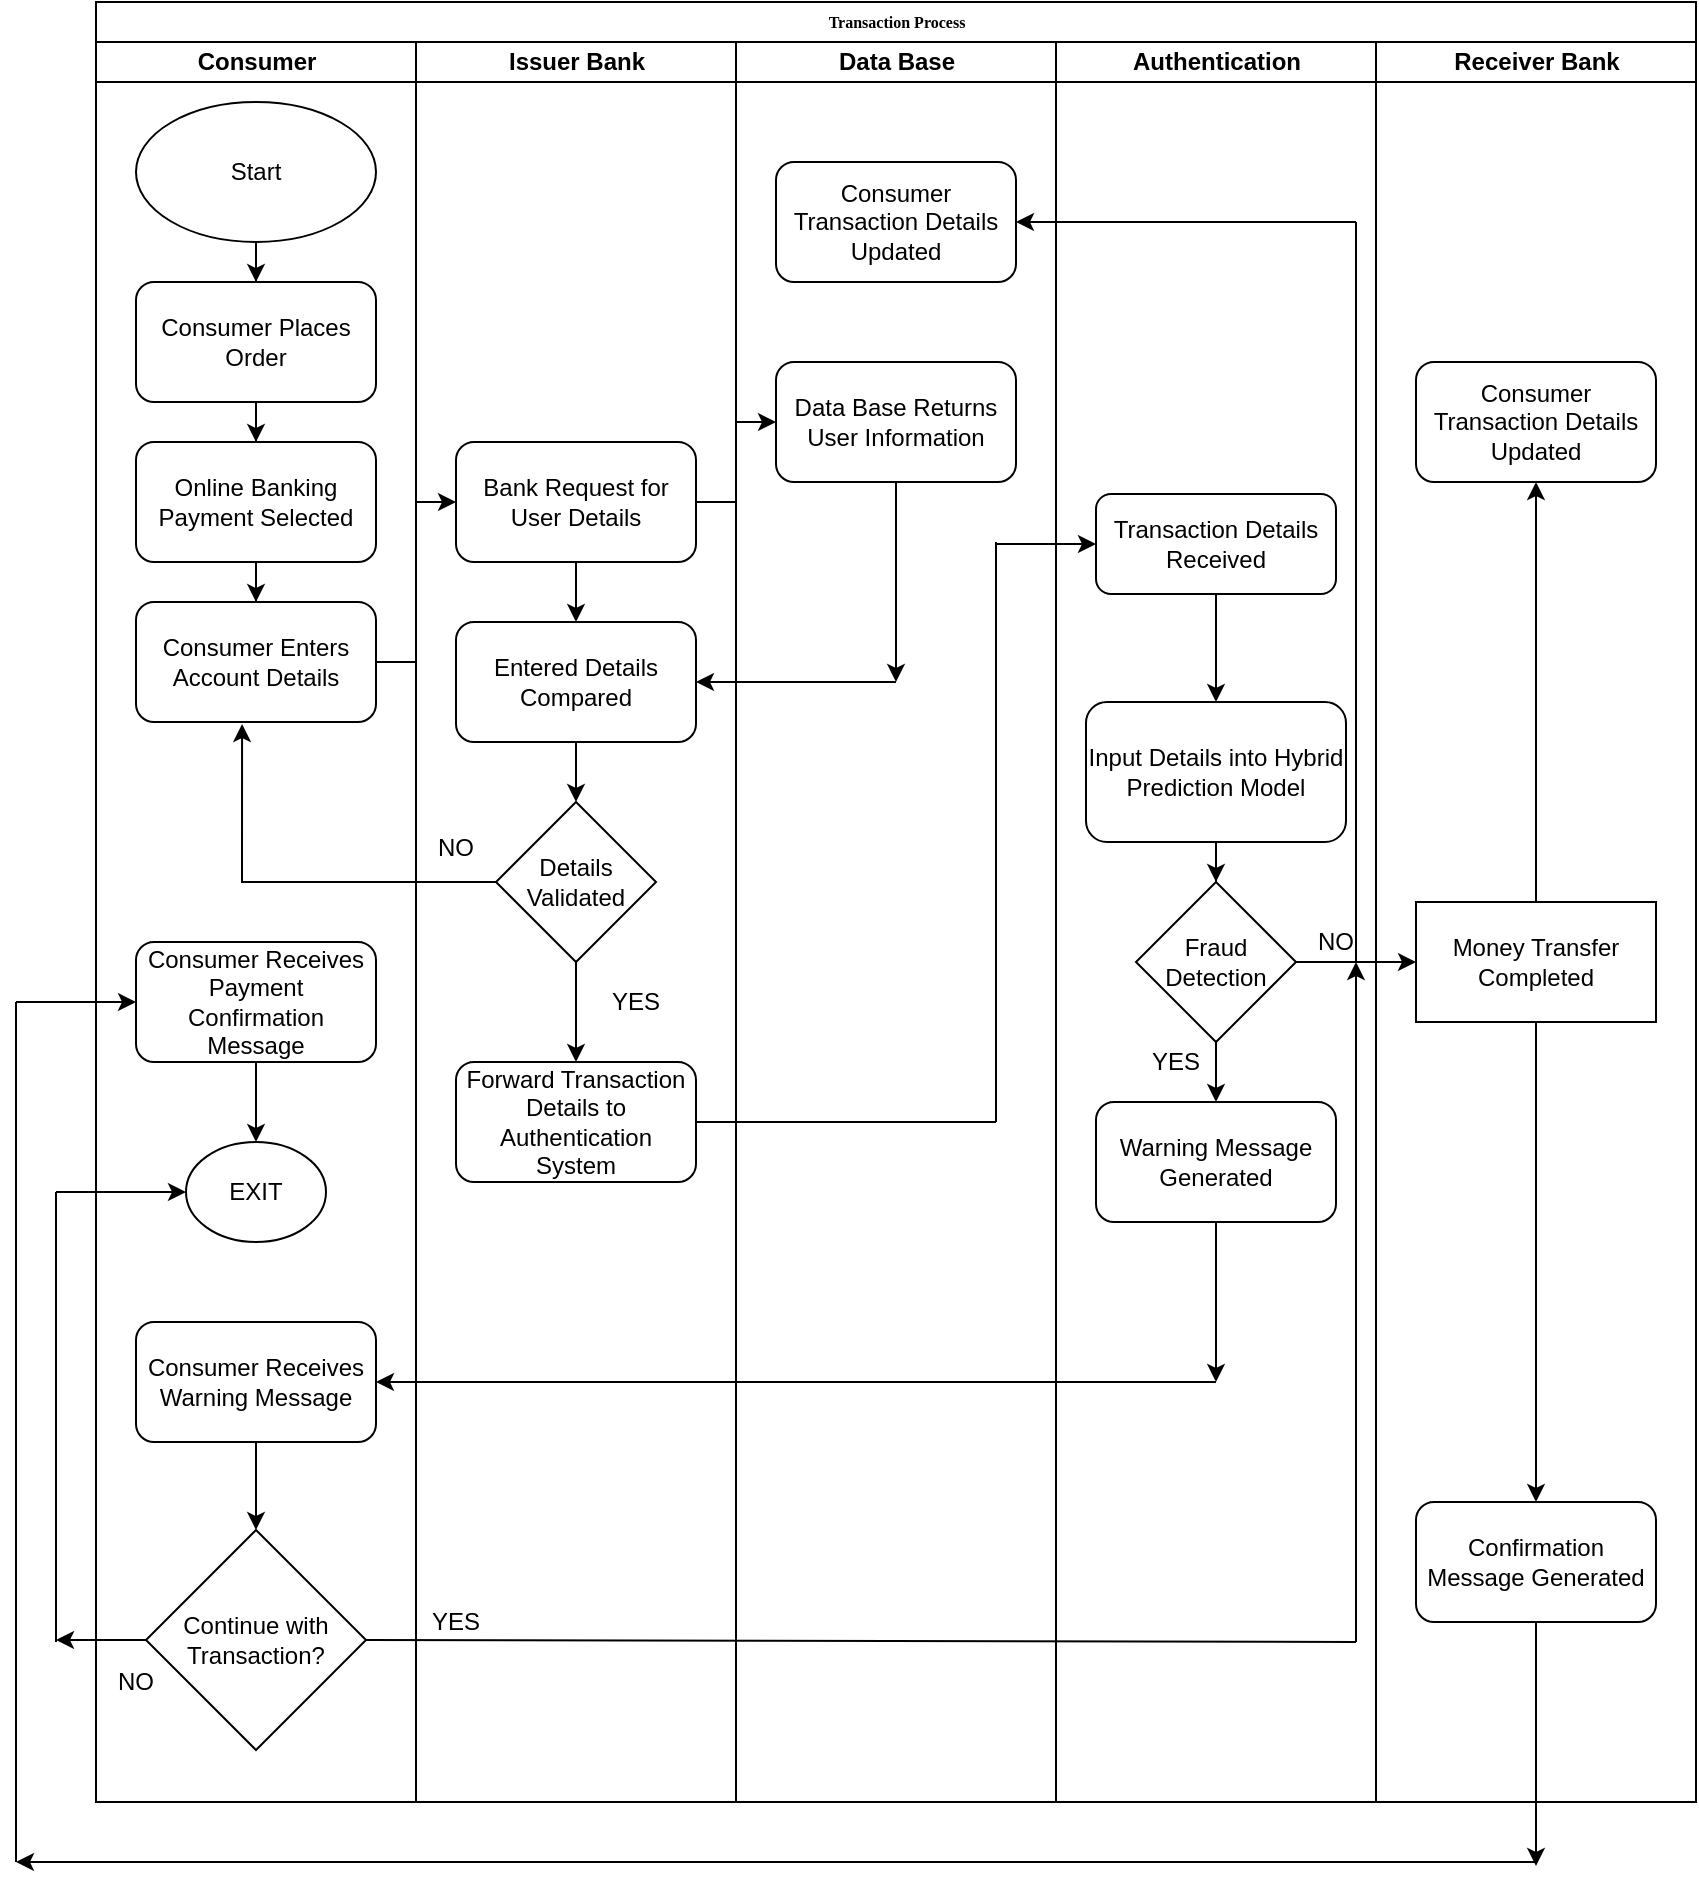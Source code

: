 <mxfile version="14.7.7" type="github">
  <diagram name="Page-1" id="74e2e168-ea6b-b213-b513-2b3c1d86103e">
    <mxGraphModel dx="946" dy="646" grid="1" gridSize="10" guides="1" tooltips="1" connect="1" arrows="1" fold="1" page="1" pageScale="1" pageWidth="1100" pageHeight="850" background="none" math="0" shadow="0">
      <root>
        <mxCell id="0" />
        <mxCell id="1" parent="0" />
        <mxCell id="77e6c97f196da883-1" value="Transaction Process" style="swimlane;html=1;childLayout=stackLayout;startSize=20;rounded=0;shadow=0;labelBackgroundColor=none;strokeWidth=1;fontFamily=Verdana;fontSize=8;align=center;" parent="1" vertex="1">
          <mxGeometry x="90" y="40" width="800" height="900" as="geometry" />
        </mxCell>
        <mxCell id="77e6c97f196da883-2" value="Consumer" style="swimlane;html=1;startSize=20;" parent="77e6c97f196da883-1" vertex="1">
          <mxGeometry y="20" width="160" height="880" as="geometry" />
        </mxCell>
        <mxCell id="EWIWM0Ra-Az1Sp3jiGY9-10" style="edgeStyle=orthogonalEdgeStyle;rounded=0;orthogonalLoop=1;jettySize=auto;html=1;entryX=0.5;entryY=0;entryDx=0;entryDy=0;" edge="1" parent="77e6c97f196da883-2" source="EWIWM0Ra-Az1Sp3jiGY9-1" target="EWIWM0Ra-Az1Sp3jiGY9-4">
          <mxGeometry relative="1" as="geometry" />
        </mxCell>
        <mxCell id="EWIWM0Ra-Az1Sp3jiGY9-1" value="Consumer Places Order" style="rounded=1;whiteSpace=wrap;html=1;" vertex="1" parent="77e6c97f196da883-2">
          <mxGeometry x="20" y="120" width="120" height="60" as="geometry" />
        </mxCell>
        <mxCell id="EWIWM0Ra-Az1Sp3jiGY9-3" style="edgeStyle=orthogonalEdgeStyle;rounded=0;orthogonalLoop=1;jettySize=auto;html=1;entryX=0.5;entryY=0;entryDx=0;entryDy=0;" edge="1" parent="77e6c97f196da883-2" source="EWIWM0Ra-Az1Sp3jiGY9-2" target="EWIWM0Ra-Az1Sp3jiGY9-1">
          <mxGeometry relative="1" as="geometry" />
        </mxCell>
        <mxCell id="EWIWM0Ra-Az1Sp3jiGY9-2" value="Start" style="ellipse;whiteSpace=wrap;html=1;" vertex="1" parent="77e6c97f196da883-2">
          <mxGeometry x="20" y="30" width="120" height="70" as="geometry" />
        </mxCell>
        <mxCell id="EWIWM0Ra-Az1Sp3jiGY9-11" style="edgeStyle=orthogonalEdgeStyle;rounded=0;orthogonalLoop=1;jettySize=auto;html=1;entryX=0.5;entryY=0;entryDx=0;entryDy=0;" edge="1" parent="77e6c97f196da883-2" source="EWIWM0Ra-Az1Sp3jiGY9-4" target="EWIWM0Ra-Az1Sp3jiGY9-9">
          <mxGeometry relative="1" as="geometry" />
        </mxCell>
        <mxCell id="EWIWM0Ra-Az1Sp3jiGY9-4" value="Online Banking Payment Selected" style="rounded=1;whiteSpace=wrap;html=1;" vertex="1" parent="77e6c97f196da883-2">
          <mxGeometry x="20" y="200" width="120" height="60" as="geometry" />
        </mxCell>
        <mxCell id="EWIWM0Ra-Az1Sp3jiGY9-59" style="edgeStyle=orthogonalEdgeStyle;rounded=0;orthogonalLoop=1;jettySize=auto;html=1;entryX=0.5;entryY=0;entryDx=0;entryDy=0;" edge="1" parent="77e6c97f196da883-2" source="EWIWM0Ra-Az1Sp3jiGY9-6" target="EWIWM0Ra-Az1Sp3jiGY9-58">
          <mxGeometry relative="1" as="geometry" />
        </mxCell>
        <mxCell id="EWIWM0Ra-Az1Sp3jiGY9-6" value="Consumer Receives Payment Confirmation Message" style="rounded=1;whiteSpace=wrap;html=1;" vertex="1" parent="77e6c97f196da883-2">
          <mxGeometry x="20" y="450" width="120" height="60" as="geometry" />
        </mxCell>
        <mxCell id="EWIWM0Ra-Az1Sp3jiGY9-57" style="edgeStyle=orthogonalEdgeStyle;rounded=0;orthogonalLoop=1;jettySize=auto;html=1;entryX=0.5;entryY=0;entryDx=0;entryDy=0;" edge="1" parent="77e6c97f196da883-2" source="EWIWM0Ra-Az1Sp3jiGY9-7" target="EWIWM0Ra-Az1Sp3jiGY9-44">
          <mxGeometry relative="1" as="geometry" />
        </mxCell>
        <mxCell id="EWIWM0Ra-Az1Sp3jiGY9-7" value="Consumer Receives Warning Message" style="rounded=1;whiteSpace=wrap;html=1;" vertex="1" parent="77e6c97f196da883-2">
          <mxGeometry x="20" y="640" width="120" height="60" as="geometry" />
        </mxCell>
        <mxCell id="EWIWM0Ra-Az1Sp3jiGY9-9" value="Consumer Enters Account Details" style="rounded=1;whiteSpace=wrap;html=1;" vertex="1" parent="77e6c97f196da883-2">
          <mxGeometry x="20" y="280" width="120" height="60" as="geometry" />
        </mxCell>
        <mxCell id="EWIWM0Ra-Az1Sp3jiGY9-44" value="Continue with Transaction?" style="rhombus;whiteSpace=wrap;html=1;" vertex="1" parent="77e6c97f196da883-2">
          <mxGeometry x="25" y="744" width="110" height="110" as="geometry" />
        </mxCell>
        <mxCell id="EWIWM0Ra-Az1Sp3jiGY9-58" value="EXIT" style="ellipse;whiteSpace=wrap;html=1;" vertex="1" parent="77e6c97f196da883-2">
          <mxGeometry x="45" y="550" width="70" height="50" as="geometry" />
        </mxCell>
        <mxCell id="EWIWM0Ra-Az1Sp3jiGY9-63" value="NO" style="text;html=1;strokeColor=none;fillColor=none;align=center;verticalAlign=middle;whiteSpace=wrap;rounded=0;" vertex="1" parent="77e6c97f196da883-2">
          <mxGeometry y="810" width="40" height="20" as="geometry" />
        </mxCell>
        <mxCell id="77e6c97f196da883-3" value="Issuer Bank" style="swimlane;html=1;startSize=20;" parent="77e6c97f196da883-1" vertex="1">
          <mxGeometry x="160" y="20" width="160" height="880" as="geometry" />
        </mxCell>
        <mxCell id="EWIWM0Ra-Az1Sp3jiGY9-30" style="edgeStyle=orthogonalEdgeStyle;rounded=0;orthogonalLoop=1;jettySize=auto;html=1;entryX=0.5;entryY=0;entryDx=0;entryDy=0;" edge="1" parent="77e6c97f196da883-3" source="EWIWM0Ra-Az1Sp3jiGY9-12" target="EWIWM0Ra-Az1Sp3jiGY9-29">
          <mxGeometry relative="1" as="geometry" />
        </mxCell>
        <mxCell id="EWIWM0Ra-Az1Sp3jiGY9-12" value="Bank Request for User Details" style="rounded=1;whiteSpace=wrap;html=1;" vertex="1" parent="77e6c97f196da883-3">
          <mxGeometry x="20" y="200" width="120" height="60" as="geometry" />
        </mxCell>
        <mxCell id="EWIWM0Ra-Az1Sp3jiGY9-21" style="edgeStyle=orthogonalEdgeStyle;rounded=0;orthogonalLoop=1;jettySize=auto;html=1;entryX=0.5;entryY=0;entryDx=0;entryDy=0;" edge="1" parent="77e6c97f196da883-3" source="EWIWM0Ra-Az1Sp3jiGY9-13" target="EWIWM0Ra-Az1Sp3jiGY9-20">
          <mxGeometry relative="1" as="geometry" />
        </mxCell>
        <mxCell id="EWIWM0Ra-Az1Sp3jiGY9-13" value="Details Validated" style="rhombus;whiteSpace=wrap;html=1;" vertex="1" parent="77e6c97f196da883-3">
          <mxGeometry x="40" y="380" width="80" height="80" as="geometry" />
        </mxCell>
        <mxCell id="EWIWM0Ra-Az1Sp3jiGY9-18" value="NO" style="text;html=1;strokeColor=none;fillColor=none;align=center;verticalAlign=middle;whiteSpace=wrap;rounded=0;" vertex="1" parent="77e6c97f196da883-3">
          <mxGeometry y="393" width="40" height="20" as="geometry" />
        </mxCell>
        <mxCell id="EWIWM0Ra-Az1Sp3jiGY9-19" value="YES" style="text;html=1;strokeColor=none;fillColor=none;align=center;verticalAlign=middle;whiteSpace=wrap;rounded=0;" vertex="1" parent="77e6c97f196da883-3">
          <mxGeometry x="90" y="470" width="40" height="20" as="geometry" />
        </mxCell>
        <mxCell id="EWIWM0Ra-Az1Sp3jiGY9-20" value="Forward Transaction Details to Authentication System" style="rounded=1;whiteSpace=wrap;html=1;" vertex="1" parent="77e6c97f196da883-3">
          <mxGeometry x="20" y="510" width="120" height="60" as="geometry" />
        </mxCell>
        <mxCell id="EWIWM0Ra-Az1Sp3jiGY9-31" style="edgeStyle=orthogonalEdgeStyle;rounded=0;orthogonalLoop=1;jettySize=auto;html=1;entryX=0.5;entryY=0;entryDx=0;entryDy=0;" edge="1" parent="77e6c97f196da883-3" source="EWIWM0Ra-Az1Sp3jiGY9-29" target="EWIWM0Ra-Az1Sp3jiGY9-13">
          <mxGeometry relative="1" as="geometry" />
        </mxCell>
        <mxCell id="EWIWM0Ra-Az1Sp3jiGY9-29" value="Entered Details Compared" style="rounded=1;whiteSpace=wrap;html=1;" vertex="1" parent="77e6c97f196da883-3">
          <mxGeometry x="20" y="290" width="120" height="60" as="geometry" />
        </mxCell>
        <mxCell id="77e6c97f196da883-4" value="Data Base" style="swimlane;html=1;startSize=20;" parent="77e6c97f196da883-1" vertex="1">
          <mxGeometry x="320" y="20" width="160" height="880" as="geometry" />
        </mxCell>
        <mxCell id="EWIWM0Ra-Az1Sp3jiGY9-24" value="Data Base Returns User Information" style="rounded=1;whiteSpace=wrap;html=1;" vertex="1" parent="77e6c97f196da883-4">
          <mxGeometry x="20" y="160" width="120" height="60" as="geometry" />
        </mxCell>
        <mxCell id="EWIWM0Ra-Az1Sp3jiGY9-77" value="Consumer Transaction Details Updated" style="rounded=1;whiteSpace=wrap;html=1;" vertex="1" parent="77e6c97f196da883-4">
          <mxGeometry x="20" y="60" width="120" height="60" as="geometry" />
        </mxCell>
        <mxCell id="77e6c97f196da883-5" value="Authentication" style="swimlane;html=1;startSize=20;" parent="77e6c97f196da883-1" vertex="1">
          <mxGeometry x="480" y="20" width="160" height="880" as="geometry" />
        </mxCell>
        <mxCell id="EWIWM0Ra-Az1Sp3jiGY9-36" style="edgeStyle=orthogonalEdgeStyle;rounded=0;orthogonalLoop=1;jettySize=auto;html=1;entryX=0.5;entryY=0;entryDx=0;entryDy=0;" edge="1" parent="77e6c97f196da883-5" source="EWIWM0Ra-Az1Sp3jiGY9-25" target="EWIWM0Ra-Az1Sp3jiGY9-26">
          <mxGeometry relative="1" as="geometry" />
        </mxCell>
        <mxCell id="EWIWM0Ra-Az1Sp3jiGY9-25" value="Transaction Details Received" style="rounded=1;whiteSpace=wrap;html=1;" vertex="1" parent="77e6c97f196da883-5">
          <mxGeometry x="20" y="226" width="120" height="50" as="geometry" />
        </mxCell>
        <mxCell id="EWIWM0Ra-Az1Sp3jiGY9-42" style="edgeStyle=orthogonalEdgeStyle;rounded=0;orthogonalLoop=1;jettySize=auto;html=1;entryX=0.5;entryY=0;entryDx=0;entryDy=0;" edge="1" parent="77e6c97f196da883-5" source="EWIWM0Ra-Az1Sp3jiGY9-26" target="EWIWM0Ra-Az1Sp3jiGY9-37">
          <mxGeometry relative="1" as="geometry" />
        </mxCell>
        <mxCell id="EWIWM0Ra-Az1Sp3jiGY9-26" value="Input Details into Hybrid Prediction Model" style="rounded=1;whiteSpace=wrap;html=1;" vertex="1" parent="77e6c97f196da883-5">
          <mxGeometry x="15" y="330" width="130" height="70" as="geometry" />
        </mxCell>
        <mxCell id="EWIWM0Ra-Az1Sp3jiGY9-50" style="edgeStyle=orthogonalEdgeStyle;rounded=0;orthogonalLoop=1;jettySize=auto;html=1;entryX=0.5;entryY=0;entryDx=0;entryDy=0;" edge="1" parent="77e6c97f196da883-5" source="EWIWM0Ra-Az1Sp3jiGY9-37" target="EWIWM0Ra-Az1Sp3jiGY9-43">
          <mxGeometry relative="1" as="geometry" />
        </mxCell>
        <mxCell id="EWIWM0Ra-Az1Sp3jiGY9-37" value="Fraud Detection" style="rhombus;whiteSpace=wrap;html=1;" vertex="1" parent="77e6c97f196da883-5">
          <mxGeometry x="40" y="420" width="80" height="80" as="geometry" />
        </mxCell>
        <mxCell id="EWIWM0Ra-Az1Sp3jiGY9-41" value="NO" style="text;html=1;strokeColor=none;fillColor=none;align=center;verticalAlign=middle;whiteSpace=wrap;rounded=0;" vertex="1" parent="77e6c97f196da883-5">
          <mxGeometry x="120" y="440" width="40" height="20" as="geometry" />
        </mxCell>
        <mxCell id="EWIWM0Ra-Az1Sp3jiGY9-43" value="Warning Message Generated" style="rounded=1;whiteSpace=wrap;html=1;" vertex="1" parent="77e6c97f196da883-5">
          <mxGeometry x="20" y="530" width="120" height="60" as="geometry" />
        </mxCell>
        <mxCell id="EWIWM0Ra-Az1Sp3jiGY9-51" value="YES" style="text;html=1;strokeColor=none;fillColor=none;align=center;verticalAlign=middle;whiteSpace=wrap;rounded=0;" vertex="1" parent="77e6c97f196da883-5">
          <mxGeometry x="40" y="500" width="40" height="20" as="geometry" />
        </mxCell>
        <mxCell id="77e6c97f196da883-6" value="Receiver Bank" style="swimlane;html=1;startSize=20;" parent="77e6c97f196da883-1" vertex="1">
          <mxGeometry x="640" y="20" width="160" height="880" as="geometry" />
        </mxCell>
        <mxCell id="EWIWM0Ra-Az1Sp3jiGY9-68" style="edgeStyle=orthogonalEdgeStyle;rounded=0;orthogonalLoop=1;jettySize=auto;html=1;" edge="1" parent="77e6c97f196da883-6" source="EWIWM0Ra-Az1Sp3jiGY9-38" target="EWIWM0Ra-Az1Sp3jiGY9-39">
          <mxGeometry relative="1" as="geometry" />
        </mxCell>
        <mxCell id="EWIWM0Ra-Az1Sp3jiGY9-38" value="Money Transfer Completed" style="rounded=0;whiteSpace=wrap;html=1;" vertex="1" parent="77e6c97f196da883-6">
          <mxGeometry x="20" y="430" width="120" height="60" as="geometry" />
        </mxCell>
        <mxCell id="EWIWM0Ra-Az1Sp3jiGY9-39" value="Confirmation Message Generated" style="rounded=1;whiteSpace=wrap;html=1;" vertex="1" parent="77e6c97f196da883-6">
          <mxGeometry x="20" y="730" width="120" height="60" as="geometry" />
        </mxCell>
        <mxCell id="EWIWM0Ra-Az1Sp3jiGY9-72" value="Consumer Transaction Details Updated" style="rounded=1;whiteSpace=wrap;html=1;" vertex="1" parent="77e6c97f196da883-6">
          <mxGeometry x="20" y="160" width="120" height="60" as="geometry" />
        </mxCell>
        <mxCell id="EWIWM0Ra-Az1Sp3jiGY9-76" style="edgeStyle=orthogonalEdgeStyle;rounded=0;orthogonalLoop=1;jettySize=auto;html=1;entryX=0.5;entryY=1;entryDx=0;entryDy=0;" edge="1" parent="77e6c97f196da883-6" source="EWIWM0Ra-Az1Sp3jiGY9-38" target="EWIWM0Ra-Az1Sp3jiGY9-72">
          <mxGeometry relative="1" as="geometry">
            <mxPoint x="80" y="230" as="targetPoint" />
          </mxGeometry>
        </mxCell>
        <mxCell id="EWIWM0Ra-Az1Sp3jiGY9-15" style="edgeStyle=orthogonalEdgeStyle;rounded=0;orthogonalLoop=1;jettySize=auto;html=1;entryX=0.442;entryY=1.017;entryDx=0;entryDy=0;entryPerimeter=0;" edge="1" parent="77e6c97f196da883-1" source="EWIWM0Ra-Az1Sp3jiGY9-13" target="EWIWM0Ra-Az1Sp3jiGY9-9">
          <mxGeometry relative="1" as="geometry" />
        </mxCell>
        <mxCell id="EWIWM0Ra-Az1Sp3jiGY9-17" style="edgeStyle=orthogonalEdgeStyle;rounded=0;orthogonalLoop=1;jettySize=auto;html=1;entryX=0;entryY=0.5;entryDx=0;entryDy=0;" edge="1" parent="77e6c97f196da883-1" source="EWIWM0Ra-Az1Sp3jiGY9-9" target="EWIWM0Ra-Az1Sp3jiGY9-12">
          <mxGeometry relative="1" as="geometry" />
        </mxCell>
        <mxCell id="EWIWM0Ra-Az1Sp3jiGY9-27" style="edgeStyle=orthogonalEdgeStyle;rounded=0;orthogonalLoop=1;jettySize=auto;html=1;entryX=0;entryY=0.5;entryDx=0;entryDy=0;" edge="1" parent="77e6c97f196da883-1" source="EWIWM0Ra-Az1Sp3jiGY9-12" target="EWIWM0Ra-Az1Sp3jiGY9-24">
          <mxGeometry relative="1" as="geometry" />
        </mxCell>
        <mxCell id="EWIWM0Ra-Az1Sp3jiGY9-40" style="edgeStyle=orthogonalEdgeStyle;rounded=0;orthogonalLoop=1;jettySize=auto;html=1;entryX=0;entryY=0.5;entryDx=0;entryDy=0;" edge="1" parent="77e6c97f196da883-1" source="EWIWM0Ra-Az1Sp3jiGY9-37" target="EWIWM0Ra-Az1Sp3jiGY9-38">
          <mxGeometry relative="1" as="geometry" />
        </mxCell>
        <mxCell id="EWIWM0Ra-Az1Sp3jiGY9-28" style="edgeStyle=orthogonalEdgeStyle;rounded=0;orthogonalLoop=1;jettySize=auto;html=1;" edge="1" parent="1" source="EWIWM0Ra-Az1Sp3jiGY9-24">
          <mxGeometry relative="1" as="geometry">
            <mxPoint x="490" y="380" as="targetPoint" />
          </mxGeometry>
        </mxCell>
        <mxCell id="EWIWM0Ra-Az1Sp3jiGY9-32" value="" style="endArrow=classic;html=1;entryX=1;entryY=0.5;entryDx=0;entryDy=0;" edge="1" parent="1" target="EWIWM0Ra-Az1Sp3jiGY9-29">
          <mxGeometry width="50" height="50" relative="1" as="geometry">
            <mxPoint x="490" y="380" as="sourcePoint" />
            <mxPoint x="440" y="400" as="targetPoint" />
          </mxGeometry>
        </mxCell>
        <mxCell id="EWIWM0Ra-Az1Sp3jiGY9-45" style="edgeStyle=orthogonalEdgeStyle;rounded=0;orthogonalLoop=1;jettySize=auto;html=1;" edge="1" parent="1" source="EWIWM0Ra-Az1Sp3jiGY9-39">
          <mxGeometry relative="1" as="geometry">
            <mxPoint x="810" y="972" as="targetPoint" />
          </mxGeometry>
        </mxCell>
        <mxCell id="EWIWM0Ra-Az1Sp3jiGY9-46" value="" style="endArrow=classic;html=1;" edge="1" parent="1">
          <mxGeometry width="50" height="50" relative="1" as="geometry">
            <mxPoint x="810" y="970" as="sourcePoint" />
            <mxPoint x="50" y="970" as="targetPoint" />
          </mxGeometry>
        </mxCell>
        <mxCell id="EWIWM0Ra-Az1Sp3jiGY9-47" value="" style="endArrow=none;html=1;" edge="1" parent="1">
          <mxGeometry width="50" height="50" relative="1" as="geometry">
            <mxPoint x="50" y="970" as="sourcePoint" />
            <mxPoint x="50" y="540" as="targetPoint" />
            <Array as="points" />
          </mxGeometry>
        </mxCell>
        <mxCell id="EWIWM0Ra-Az1Sp3jiGY9-49" value="" style="endArrow=classic;html=1;entryX=0;entryY=0.5;entryDx=0;entryDy=0;" edge="1" parent="1" target="EWIWM0Ra-Az1Sp3jiGY9-6">
          <mxGeometry width="50" height="50" relative="1" as="geometry">
            <mxPoint x="50" y="540" as="sourcePoint" />
            <mxPoint x="430" y="660" as="targetPoint" />
          </mxGeometry>
        </mxCell>
        <mxCell id="EWIWM0Ra-Az1Sp3jiGY9-55" style="edgeStyle=orthogonalEdgeStyle;rounded=0;orthogonalLoop=1;jettySize=auto;html=1;" edge="1" parent="1" source="EWIWM0Ra-Az1Sp3jiGY9-43">
          <mxGeometry relative="1" as="geometry">
            <mxPoint x="650" y="730" as="targetPoint" />
          </mxGeometry>
        </mxCell>
        <mxCell id="EWIWM0Ra-Az1Sp3jiGY9-56" value="" style="endArrow=classic;html=1;entryX=1;entryY=0.5;entryDx=0;entryDy=0;" edge="1" parent="1" target="EWIWM0Ra-Az1Sp3jiGY9-7">
          <mxGeometry width="50" height="50" relative="1" as="geometry">
            <mxPoint x="650" y="730" as="sourcePoint" />
            <mxPoint x="430" y="690" as="targetPoint" />
          </mxGeometry>
        </mxCell>
        <mxCell id="EWIWM0Ra-Az1Sp3jiGY9-60" value="" style="endArrow=none;html=1;" edge="1" parent="1">
          <mxGeometry width="50" height="50" relative="1" as="geometry">
            <mxPoint x="70" y="860" as="sourcePoint" />
            <mxPoint x="70" y="635" as="targetPoint" />
          </mxGeometry>
        </mxCell>
        <mxCell id="EWIWM0Ra-Az1Sp3jiGY9-62" value="" style="endArrow=classic;html=1;entryX=0;entryY=0.5;entryDx=0;entryDy=0;" edge="1" parent="1" target="EWIWM0Ra-Az1Sp3jiGY9-58">
          <mxGeometry width="50" height="50" relative="1" as="geometry">
            <mxPoint x="70" y="635" as="sourcePoint" />
            <mxPoint x="430" y="720" as="targetPoint" />
          </mxGeometry>
        </mxCell>
        <mxCell id="EWIWM0Ra-Az1Sp3jiGY9-65" value="" style="endArrow=classic;html=1;" edge="1" parent="1">
          <mxGeometry width="50" height="50" relative="1" as="geometry">
            <mxPoint x="720" y="860" as="sourcePoint" />
            <mxPoint x="720" y="520" as="targetPoint" />
          </mxGeometry>
        </mxCell>
        <mxCell id="EWIWM0Ra-Az1Sp3jiGY9-66" value="" style="endArrow=none;html=1;exitX=1;exitY=0.5;exitDx=0;exitDy=0;" edge="1" parent="1" source="EWIWM0Ra-Az1Sp3jiGY9-44">
          <mxGeometry width="50" height="50" relative="1" as="geometry">
            <mxPoint x="380" y="700" as="sourcePoint" />
            <mxPoint x="720" y="860" as="targetPoint" />
          </mxGeometry>
        </mxCell>
        <mxCell id="EWIWM0Ra-Az1Sp3jiGY9-67" style="edgeStyle=orthogonalEdgeStyle;rounded=0;orthogonalLoop=1;jettySize=auto;html=1;" edge="1" parent="1" source="EWIWM0Ra-Az1Sp3jiGY9-44">
          <mxGeometry relative="1" as="geometry">
            <mxPoint x="70" y="859" as="targetPoint" />
          </mxGeometry>
        </mxCell>
        <mxCell id="EWIWM0Ra-Az1Sp3jiGY9-69" value="" style="endArrow=none;html=1;exitX=1;exitY=0.5;exitDx=0;exitDy=0;" edge="1" parent="1" source="EWIWM0Ra-Az1Sp3jiGY9-20">
          <mxGeometry width="50" height="50" relative="1" as="geometry">
            <mxPoint x="380" y="490" as="sourcePoint" />
            <mxPoint x="540" y="600" as="targetPoint" />
          </mxGeometry>
        </mxCell>
        <mxCell id="EWIWM0Ra-Az1Sp3jiGY9-70" value="" style="endArrow=none;html=1;" edge="1" parent="1">
          <mxGeometry width="50" height="50" relative="1" as="geometry">
            <mxPoint x="540" y="600" as="sourcePoint" />
            <mxPoint x="540" y="310" as="targetPoint" />
          </mxGeometry>
        </mxCell>
        <mxCell id="EWIWM0Ra-Az1Sp3jiGY9-71" value="" style="endArrow=classic;html=1;entryX=0;entryY=0.5;entryDx=0;entryDy=0;" edge="1" parent="1" target="EWIWM0Ra-Az1Sp3jiGY9-25">
          <mxGeometry width="50" height="50" relative="1" as="geometry">
            <mxPoint x="540" y="311" as="sourcePoint" />
            <mxPoint x="430" y="440" as="targetPoint" />
          </mxGeometry>
        </mxCell>
        <mxCell id="EWIWM0Ra-Az1Sp3jiGY9-78" value="" style="endArrow=none;html=1;" edge="1" parent="1">
          <mxGeometry width="50" height="50" relative="1" as="geometry">
            <mxPoint x="720" y="520" as="sourcePoint" />
            <mxPoint x="720" y="150" as="targetPoint" />
          </mxGeometry>
        </mxCell>
        <mxCell id="EWIWM0Ra-Az1Sp3jiGY9-79" value="" style="endArrow=classic;html=1;entryX=1;entryY=0.5;entryDx=0;entryDy=0;" edge="1" parent="1" target="EWIWM0Ra-Az1Sp3jiGY9-77">
          <mxGeometry width="50" height="50" relative="1" as="geometry">
            <mxPoint x="720" y="150" as="sourcePoint" />
            <mxPoint x="710" y="310" as="targetPoint" />
          </mxGeometry>
        </mxCell>
        <mxCell id="EWIWM0Ra-Az1Sp3jiGY9-80" value="YES" style="text;html=1;strokeColor=none;fillColor=none;align=center;verticalAlign=middle;whiteSpace=wrap;rounded=0;" vertex="1" parent="1">
          <mxGeometry x="250" y="840" width="40" height="20" as="geometry" />
        </mxCell>
      </root>
    </mxGraphModel>
  </diagram>
</mxfile>
